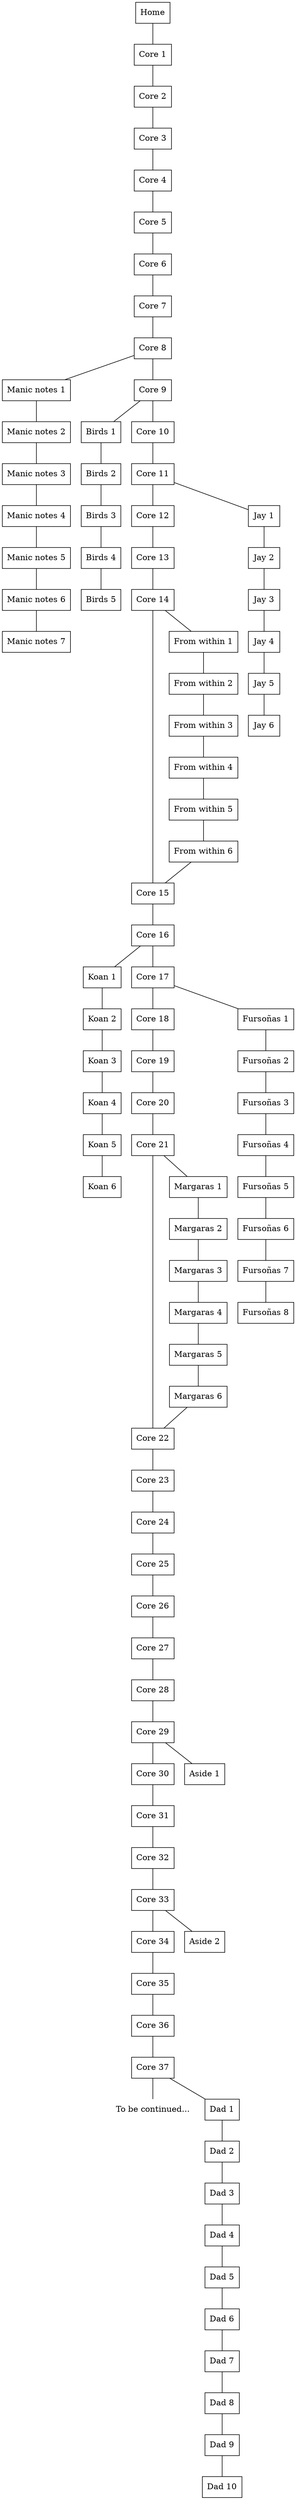 graph Map {
    node[shape="box"]
    label=""

    node[group="koan"]
    "Koan 1" [href="/koan/"]
    "Koan 2" [href="/koan/2"]
    "Koan 3" [href="/koan/3"]
    "Koan 4" [href="/koan/4"]
    "Koan 5" [href="/koan/5"]
    "Koan 6" [href="/koan/6"]
    node[group=""]

    node[group="mania"]
    "Manic notes 1" [href="/mania/"]
    "Manic notes 2" [href="/mania/2"]
    "Manic notes 3" [href="/mania/3"]
    "Manic notes 4" [href="/mania/4"]
    "Manic notes 5" [href="/mania/5"]
    "Manic notes 6" [href="/mania/6"]
    "Manic notes 7" [href="/mania/7"]
    node[group=""]

    node[group="birds"]
    "Birds 1" [href="/birds"]
    "Birds 2" [href="/birds/2"]
    "Birds 3" [href="/birds/3"]
    "Birds 4" [href="/birds/4"]
    "Birds 5" [href="/birds/5"]
    node[group=""]

    node[group="core"]
    "Core 1" [href="/"]
    "Core 2" [href="/2"]
    "Core 3" [href="/3"]
    "Core 4" [href="/4"]
    "Core 5" [href="/5"]
    "Core 6" [href="/6"]
    "Core 7" [href="/7"]
    "Core 8" [href="/8"]
    "Core 9" [href="/9"]
    "Core 10" [href="/10"]
    "Core 11" [href="/11"]
    "Core 12" [href="/12"]
    "Core 13" [href="/13"]
    "Core 14" [href="/14"]
    "Core 15" [href="/15"]
    "Core 16" [href="/16"]
    "Core 17" [href="/17"]
    "Core 18" [href="/18"]
    "Core 19" [href="/19"]
    "Core 20" [href="/20"]
    "Core 21" [href="/21"]
    "Core 22" [href="/22"]
    "Core 23" [href="/23"]
    "Core 24" [href="/24"]
    "Core 25" [href="/25"]
    "Core 26" [href="/26"]
    "Core 27" [href="/27"]
    "Core 28" [href="/28"]
    "Core 29" [href="/29"]
    "Core 30" [href="/30"]
    "Core 31" [href="/31"]
    "Core 32" [href="/32"]
    "Core 33" [href="/33"]
    "Core 34" [href="/34"]
    "Core 35" [href="/35"]
    "Core 36" [href="/36"]
    "Core 37" [href="/37"]
    "To be continued..." [shape="none"]
    node[group=""]

    Home -- "Core 1" -- "Core 2" -- "Core 3" -- "Core 4" -- "Core 5" -- "Core 6" -- "Core 7" -- "Core 8" -- "Core 9" -- "Core 10" -- "Core 11" -- "Core 12" -- "Core 13" -- "Core 14" -- "Core 15" -- "Core 16" -- "Core 17" -- "Core 18" -- "Core 19" -- "Core 20" -- "Core 21" -- "Core 22" -- "Core 23" -- "Core 24" -- "Core 25" -- "Core 26" -- "Core 27" -- "Core 28" -- "Core 29" -- "Core 30" -- "Core 31" -- "Core 32" -- "Core 33" -- "Core 34" -- "Core 35" -- "Core 36" -- "Core 37" -- "To be continued..."

    "Core 8" -- "Manic notes 1" -- "Manic notes 2" -- "Manic notes 3" -- "Manic notes 4" -- "Manic notes 5" -- "Manic notes 6" -- "Manic notes 7"

    "Core 9" -- "Birds 1" -- "Birds 2" -- "Birds 3" -- "Birds 4" -- "Birds 5"

    node[group="jay"]
    "Jay 1" [href="/jay/"]
    "Jay 2" [href="/jay/2"]
    "Jay 3" [href="/jay/3"]
    "Jay 4" [href="/jay/4"]
    "Jay 5" [href="/jay/5"]
    "Jay 6" [href="/jay/6"]
    node[group=""]
    "Core 11" -- "Jay 1" -- "Jay 2" -- "Jay 3" -- "Jay 4" -- "Jay 5" -- "Jay 6"

    node[group="from-within"]
    "From within 1" [href="/from-within/"]
    "From within 2" [href="/from-within/2"]
    "From within 3" [href="/from-within/3"]
    "From within 4" [href="/from-within/4"]
    "From within 5" [href="/from-within/5"]
    "From within 6" [href="/from-within/i-guess.."]
    node[group=""]
    "Core 14" -- "From within 1" -- "From within 2" -- "From within 3" -- "From within 4" -- "From within 5" -- "From within 6" -- "Core 15"

    "Core 16" -- "Koan 1" -- "Koan 2" -- "Koan 3" -- "Koan 4" -- "Koan 5" -- "Koan 6"

    node[group="fursona"]
    "Fursoñas 1" [href="/fursona/"]
    "Fursoñas 2" [href="/fursona/2"]
    "Fursoñas 3" [href="/fursona/3"]
    "Fursoñas 4" [href="/fursona/4"]
    "Fursoñas 5" [href="/fursona/5"]
    "Fursoñas 6" [href="/fursona/6"]
    "Fursoñas 7" [href="/fursona/7"]
    "Fursoñas 8" [href="/fursona/8"]
    node[group=""]
    "Core 17" -- "Fursoñas 1" -- "Fursoñas 2" -- "Fursoñas 3" -- "Fursoñas 4" -- "Fursoñas 5" -- "Fursoñas 6" -- "Fursoñas 7" -- "Fursoñas 8"

    node[group="margaras"]
    "Margaras 1" [href="/margaras"]
    "Margaras 2" [href="/margaras/2"]
    "Margaras 3" [href="/margaras/3"]
    "Margaras 4" [href="/margaras/4"]
    "Margaras 5" [href="/margaras/5"]
    "Margaras 6" [href="/margaras/6"]
    node[group=""]
    "Core 21" -- "Margaras 1" -- "Margaras 2" -- "Margaras 3" -- "Margaras 4" -- "Margaras 5" -- "Margaras 6" -- "Core 22"

    "Aside 1" [href="/aside/1"]
    "Aside 2" [href="/aside/2"]

    "Core 29" -- "Aside 1"
    "Core 33" -- "Aside 2"

    node[group="dad"]
    "Dad 1" [href="/patrons-only"]
    "Dad 2" [href="/patrons-only"]
    "Dad 3" [href="/patrons-only"]
    "Dad 4" [href="/patrons-only"]
    "Dad 5" [href="/patrons-only"]
    "Dad 6" [href="/patrons-only"]
    "Dad 7" [href="/patrons-only"]
    "Dad 8" [href="/patrons-only"]
    "Dad 9" [href="/patrons-only"]
    "Dad 10" [href="/patrons-only"]
    node[group=""]
    "Dad 1" -- "Dad 2" -- "Dad 3" -- "Dad 4" -- "Dad 5" -- "Dad 6" -- "Dad 7" -- "Dad 8" -- "Dad 9" -- "Dad 10"

    "Core 37" -- "Dad 1"
}
